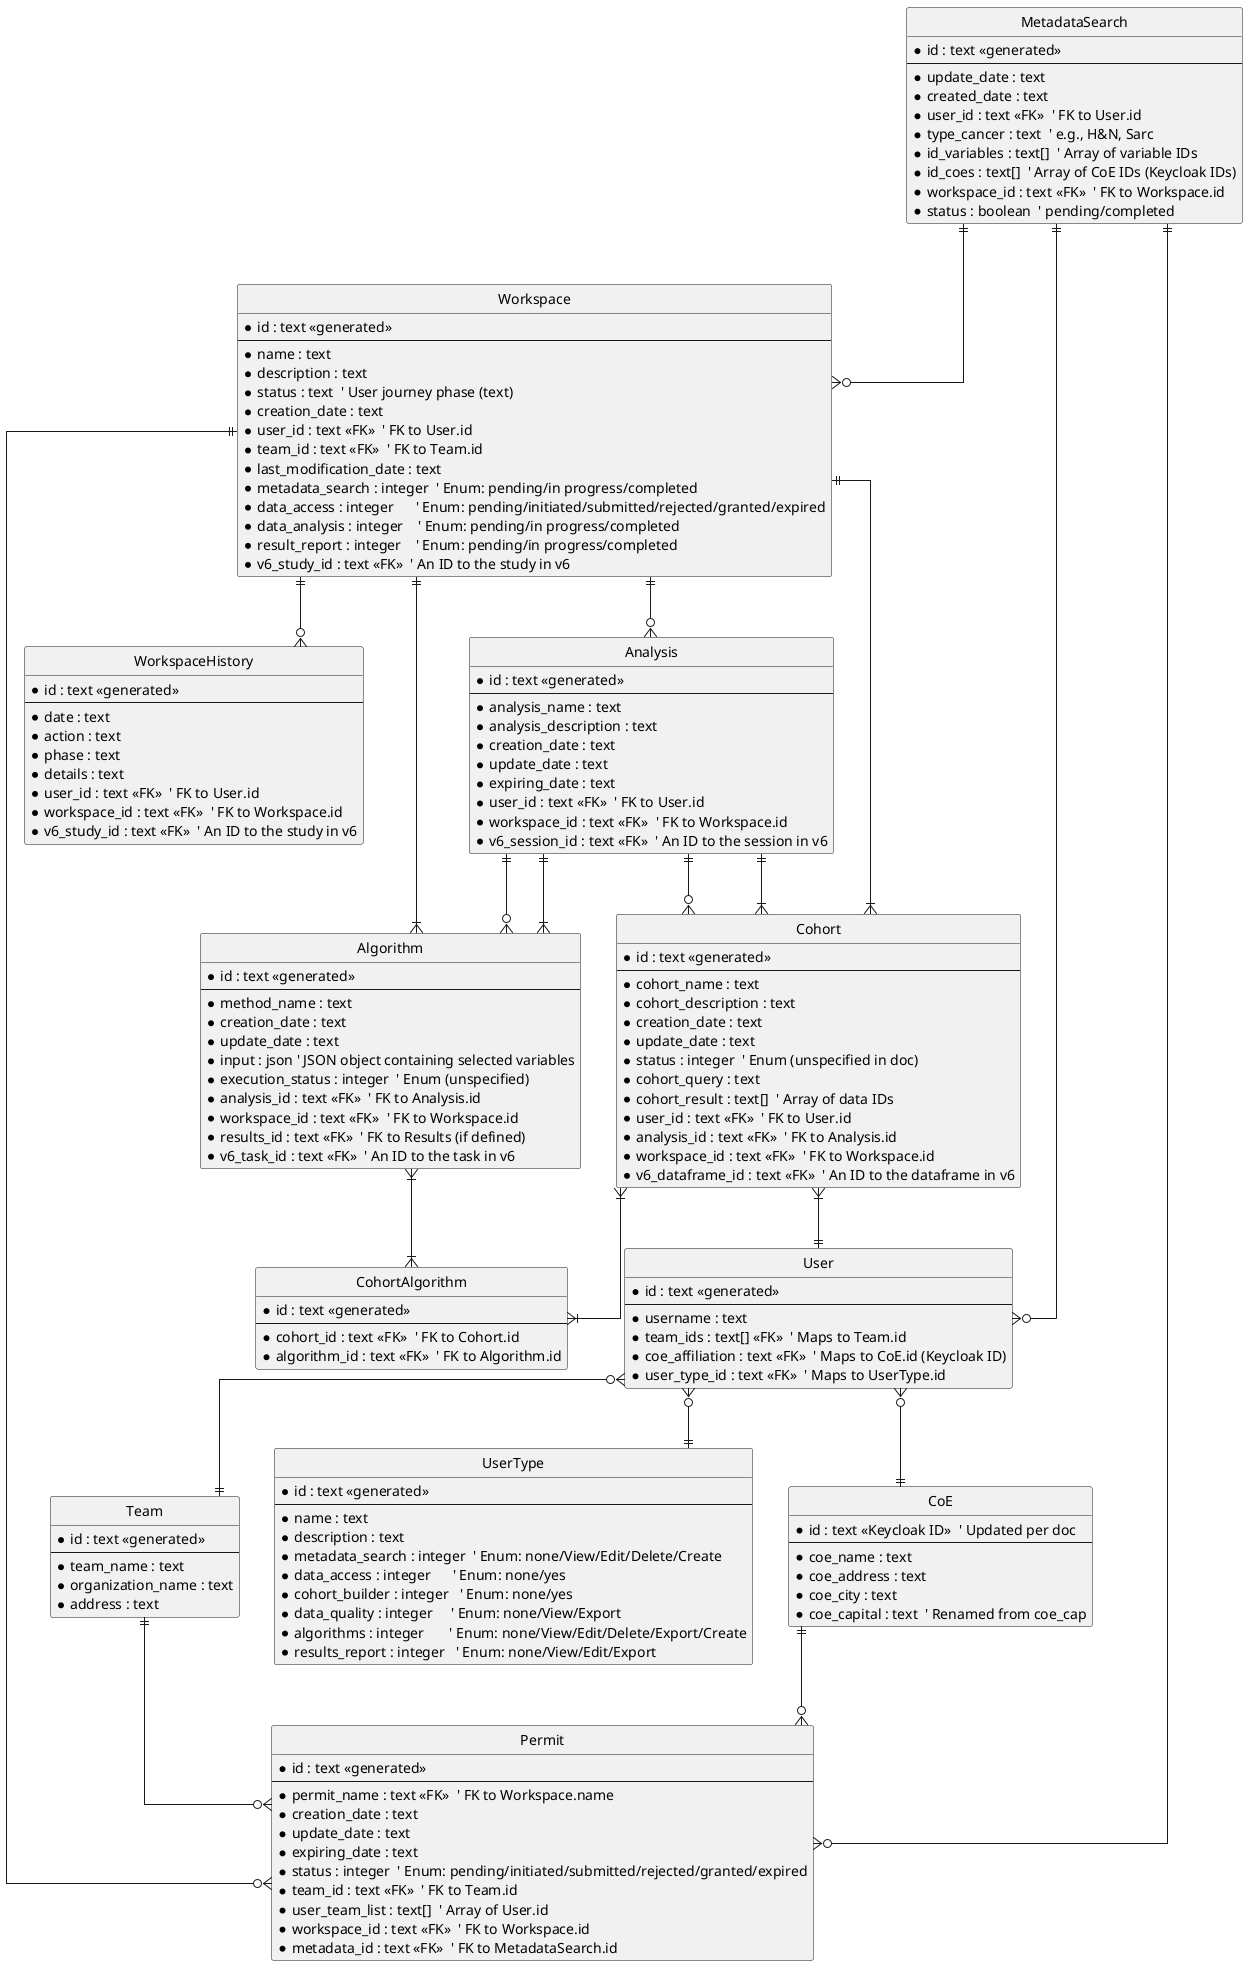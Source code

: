 @startuml RavenDB

' configuration
hide circle
skinparam linetype ortho

' ---- Entities ----
entity User {
    * id : text <<generated>>
    --
    * username : text
    * team_ids : text[] <<FK>>  ' Maps to Team.id
    * coe_affiliation : text <<FK>>  ' Maps to CoE.id (Keycloak ID)
    * user_type_id : text <<FK>>  ' Maps to UserType.id
}

entity Team {
    * id : text <<generated>>
    --
    * team_name : text
    * organization_name : text
    * address : text
}

entity CoE {
    * id : text <<Keycloak ID>>  ' Updated per doc
    --
    * coe_name : text
    * coe_address : text
    * coe_city : text
    * coe_capital : text  ' Renamed from coe_cap
}

entity UserType {
    * id : text <<generated>>
    --
    * name : text
    * description : text
    * metadata_search : integer  ' Enum: none/View/Edit/Delete/Create
    * data_access : integer      ' Enum: none/yes
    * cohort_builder : integer   ' Enum: none/yes
    * data_quality : integer     ' Enum: none/View/Export
    * algorithms : integer       ' Enum: none/View/Edit/Delete/Export/Create
    * results_report : integer   ' Enum: none/View/Edit/Export
}

entity Permit {
    * id : text <<generated>>
    --
    * permit_name : text <<FK>>  ' FK to Workspace.name
    * creation_date : text
    * update_date : text
    * expiring_date : text
    * status : integer  ' Enum: pending/initiated/submitted/rejected/granted/expired
    * team_id : text <<FK>>  ' FK to Team.id
    * user_team_list : text[]  ' Array of User.id
    * workspace_id : text <<FK>>  ' FK to Workspace.id
    * metadata_id : text <<FK>>  ' FK to MetadataSearch.id
}

entity MetadataSearch {
    * id : text <<generated>>
    --
    * update_date : text
    * created_date : text
    * user_id : text <<FK>>  ' FK to User.id
    * type_cancer : text  ' e.g., H&N, Sarc
    * id_variables : text[]  ' Array of variable IDs
    * id_coes : text[]  ' Array of CoE IDs (Keycloak IDs)
    * workspace_id : text <<FK>>  ' FK to Workspace.id
    * status : boolean  ' pending/completed
}

entity Workspace {
    * id : text <<generated>>
    --
    * name : text
    * description : text
    * status : text  ' User journey phase (text)
    * creation_date : text
    * user_id : text <<FK>>  ' FK to User.id
    * team_id : text <<FK>>  ' FK to Team.id
    * last_modification_date : text
    * metadata_search : integer  ' Enum: pending/in progress/completed
    * data_access : integer      ' Enum: pending/initiated/submitted/rejected/granted/expired
    * data_analysis : integer    ' Enum: pending/in progress/completed
    * result_report : integer    ' Enum: pending/in progress/completed
    * v6_study_id : text <<FK>>  ' An ID to the study in v6
}

entity WorkspaceHistory {
    * id : text <<generated>>
    --
    * date : text
    * action : text
    * phase : text
    * details : text
    * user_id : text <<FK>>  ' FK to User.id
    * workspace_id : text <<FK>>  ' FK to Workspace.id
    * v6_study_id : text <<FK>>  ' An ID to the study in v6
}

entity Analysis {
    * id : text <<generated>>
    --
    * analysis_name : text
    * analysis_description : text
    * creation_date : text
    * update_date : text
    * expiring_date : text
    * user_id : text <<FK>>  ' FK to User.id
    * workspace_id : text <<FK>>  ' FK to Workspace.id
    * v6_session_id : text <<FK>>  ' An ID to the session in v6
}

entity Cohort {
    * id : text <<generated>>
    --
    * cohort_name : text
    * cohort_description : text
    * creation_date : text
    * update_date : text
    * status : integer  ' Enum (unspecified in doc)
    * cohort_query : text
    * cohort_result : text[]  ' Array of data IDs
    * user_id : text <<FK>>  ' FK to User.id
    * analysis_id : text <<FK>>  ' FK to Analysis.id
    * workspace_id : text <<FK>>  ' FK to Workspace.id
    * v6_dataframe_id : text <<FK>>  ' An ID to the dataframe in v6
}

entity Algorithm {
    * id : text <<generated>>
    --
    * method_name : text
    * creation_date : text
    * update_date : text
    * input : json ' JSON object containing selected variables
    * execution_status : integer  ' Enum (unspecified)
    * analysis_id : text <<FK>>  ' FK to Analysis.id
    * workspace_id : text <<FK>>  ' FK to Workspace.id
    * results_id : text <<FK>>  ' FK to Results (if defined)
    * v6_task_id : text <<FK>>  ' An ID to the task in v6
}

entity CohortAlgorithm {
    * id : text <<generated>>
    --
    * cohort_id : text <<FK>>  ' FK to Cohort.id
    * algorithm_id : text <<FK>>  ' FK to Algorithm.id
}

' ---- Relationships ----
User }o--|| Team
User }o--|| CoE
User }o--|| UserType
CoE ||--o{ Permit
Team ||--o{ Permit
Workspace ||--o{ Permit
Workspace ||--o{ WorkspaceHistory
Workspace ||--o{ Analysis
Analysis ||--o{ Cohort
Analysis ||--o{ Algorithm
MetadataSearch ||--o{ Permit
MetadataSearch ||--o{ Workspace
MetadataSearch ||--o{ User

Cohort }|--|| Analysis
Cohort }|--|| Workspace
Cohort }|--|| User

Algorithm }|--|| Analysis
Algorithm }|--|| Workspace

Cohort }|--|{ CohortAlgorithm
Algorithm }|--|{ CohortAlgorithm

@enduml